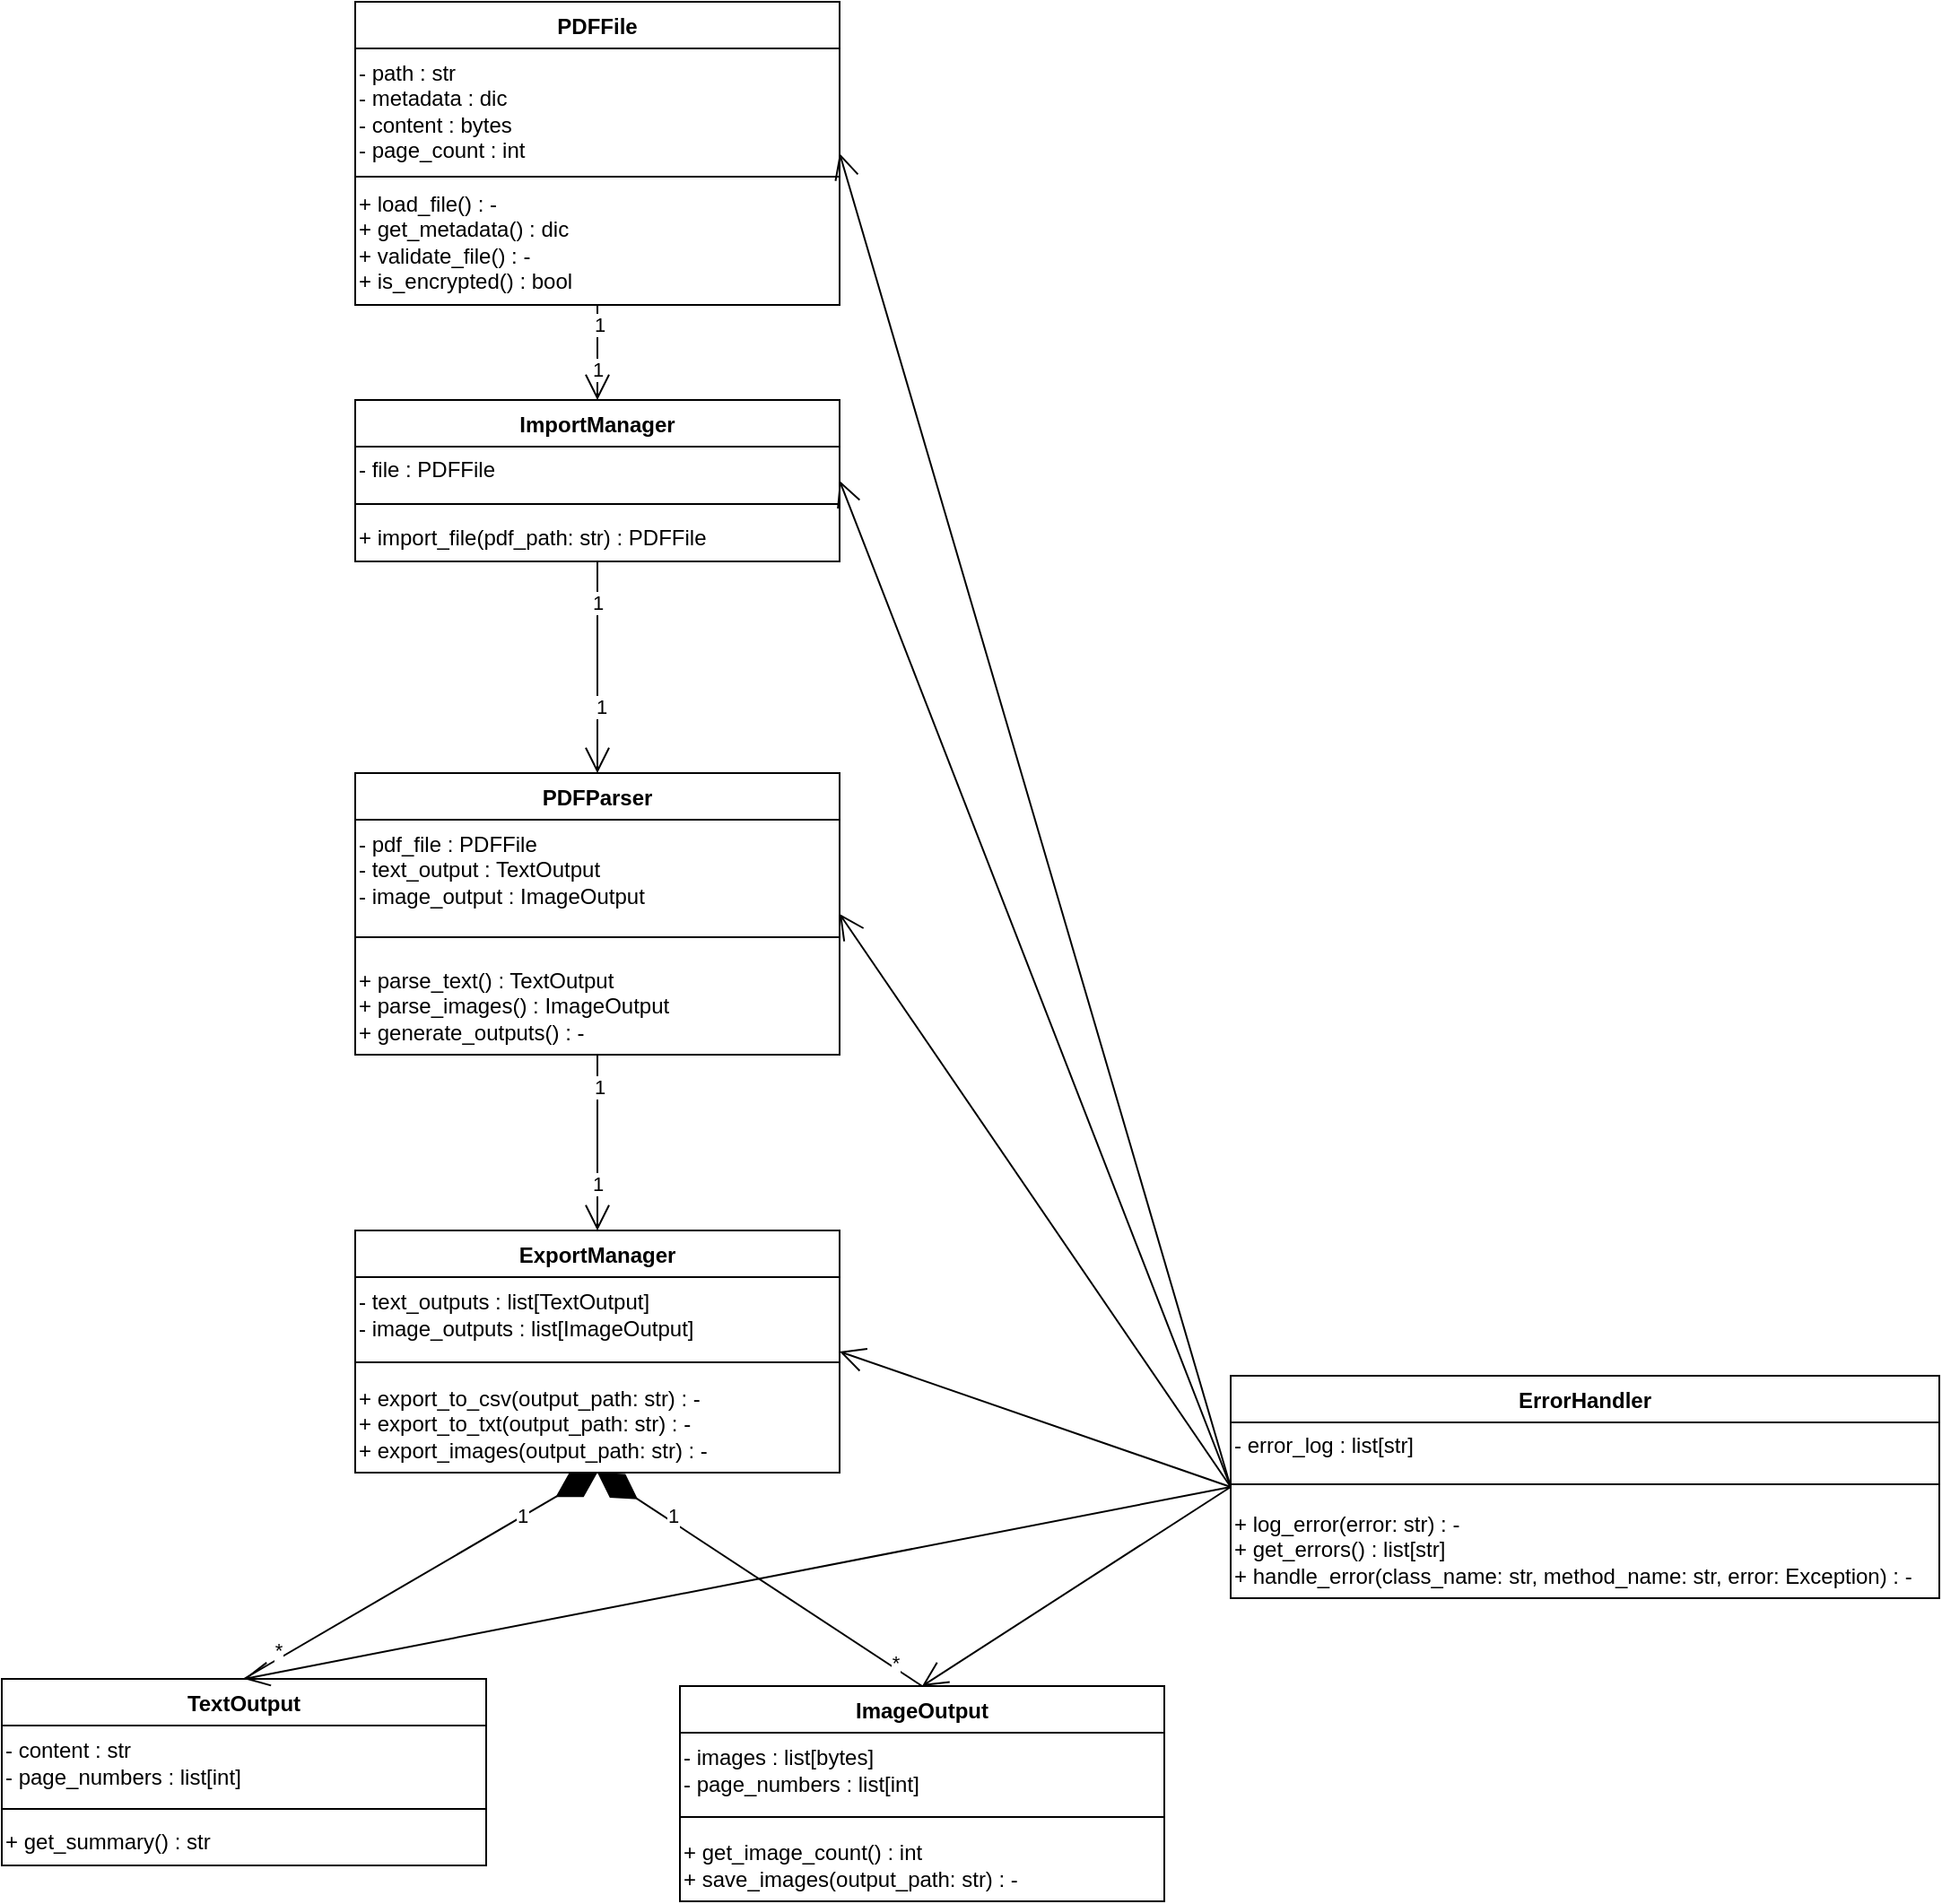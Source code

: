 <mxfile version="26.0.9">
  <diagram name="Page-1" id="uiLPLPrItH6DQVYnKqWi">
    <mxGraphModel dx="1015" dy="1627" grid="0" gridSize="10" guides="1" tooltips="1" connect="1" arrows="1" fold="1" page="1" pageScale="1" pageWidth="827" pageHeight="1169" math="0" shadow="0">
      <root>
        <mxCell id="0" />
        <mxCell id="1" parent="0" />
        <mxCell id="mA4yKBBisO-jBqDl3E9L-17" value="PDFParser" style="swimlane;fontStyle=1;align=center;verticalAlign=top;childLayout=stackLayout;horizontal=1;startSize=26;horizontalStack=0;resizeParent=1;resizeParentMax=0;resizeLast=0;collapsible=1;marginBottom=0;whiteSpace=wrap;html=1;" parent="1" vertex="1">
          <mxGeometry x="300" y="344" width="270" height="157" as="geometry" />
        </mxCell>
        <mxCell id="I-fsvQt1nVzmb7Ox2ysD-47" value="&lt;span class=&quot;hljs-deletion&quot;&gt;- pdf_file : PDFFile&lt;/span&gt;&lt;br&gt;&lt;span class=&quot;hljs-deletion&quot;&gt;- text_output : TextOutput&lt;/span&gt;&lt;br&gt;&lt;span class=&quot;hljs-deletion&quot;&gt;- image_output : ImageOutput&lt;/span&gt;" style="text;html=1;align=left;verticalAlign=middle;resizable=0;points=[];autosize=1;strokeColor=none;fillColor=none;" vertex="1" parent="mA4yKBBisO-jBqDl3E9L-17">
          <mxGeometry y="26" width="270" height="55" as="geometry" />
        </mxCell>
        <mxCell id="mA4yKBBisO-jBqDl3E9L-19" value="" style="line;strokeWidth=1;fillColor=none;align=left;verticalAlign=middle;spacingTop=-1;spacingLeft=3;spacingRight=3;rotatable=0;labelPosition=right;points=[];portConstraint=eastwest;strokeColor=inherit;" parent="mA4yKBBisO-jBqDl3E9L-17" vertex="1">
          <mxGeometry y="81" width="270" height="21" as="geometry" />
        </mxCell>
        <mxCell id="I-fsvQt1nVzmb7Ox2ysD-48" value="&lt;span class=&quot;hljs-addition&quot;&gt;+ parse_text() : TextOutput&lt;/span&gt;&amp;nbsp;&lt;div&gt;&lt;span class=&quot;hljs-addition&quot;&gt;+ parse_images() : ImageOutput&lt;/span&gt;&amp;nbsp;&lt;/div&gt;&lt;div&gt;&lt;span class=&quot;hljs-addition&quot;&gt;+ generate_outputs() : -&lt;/span&gt;&lt;/div&gt;" style="text;html=1;align=left;verticalAlign=middle;resizable=0;points=[];autosize=1;strokeColor=none;fillColor=none;" vertex="1" parent="mA4yKBBisO-jBqDl3E9L-17">
          <mxGeometry y="102" width="270" height="55" as="geometry" />
        </mxCell>
        <mxCell id="I-fsvQt1nVzmb7Ox2ysD-1" value="PDFFile" style="swimlane;fontStyle=1;align=center;verticalAlign=top;childLayout=stackLayout;horizontal=1;startSize=26;horizontalStack=0;resizeParent=1;resizeParentMax=0;resizeLast=0;collapsible=1;marginBottom=0;whiteSpace=wrap;html=1;" vertex="1" parent="1">
          <mxGeometry x="300" y="-86" width="270" height="169" as="geometry" />
        </mxCell>
        <mxCell id="I-fsvQt1nVzmb7Ox2ysD-43" value="- path : str&lt;div&gt;- metadata : dic&lt;/div&gt;&lt;div&gt;- content : bytes&lt;/div&gt;&lt;div&gt;- page_count : int&lt;/div&gt;" style="text;html=1;align=left;verticalAlign=middle;resizable=0;points=[];autosize=1;strokeColor=none;fillColor=none;" vertex="1" parent="I-fsvQt1nVzmb7Ox2ysD-1">
          <mxGeometry y="26" width="270" height="70" as="geometry" />
        </mxCell>
        <mxCell id="I-fsvQt1nVzmb7Ox2ysD-2" value="" style="line;strokeWidth=1;fillColor=none;align=left;verticalAlign=middle;spacingTop=-1;spacingLeft=3;spacingRight=3;rotatable=0;labelPosition=right;points=[];portConstraint=eastwest;strokeColor=inherit;" vertex="1" parent="I-fsvQt1nVzmb7Ox2ysD-1">
          <mxGeometry y="96" width="270" height="3" as="geometry" />
        </mxCell>
        <mxCell id="I-fsvQt1nVzmb7Ox2ysD-44" value="+ load_file() : -&lt;div&gt;+ get_metadata() : dic&lt;/div&gt;&lt;div&gt;+&amp;nbsp;validate_file() : -&lt;/div&gt;&lt;div&gt;+ is_encrypted() : bool&lt;/div&gt;" style="text;html=1;align=left;verticalAlign=middle;resizable=0;points=[];autosize=1;strokeColor=none;fillColor=none;" vertex="1" parent="I-fsvQt1nVzmb7Ox2ysD-1">
          <mxGeometry y="99" width="270" height="70" as="geometry" />
        </mxCell>
        <mxCell id="I-fsvQt1nVzmb7Ox2ysD-3" value="TextOutput" style="swimlane;fontStyle=1;align=center;verticalAlign=top;childLayout=stackLayout;horizontal=1;startSize=26;horizontalStack=0;resizeParent=1;resizeParentMax=0;resizeLast=0;collapsible=1;marginBottom=0;whiteSpace=wrap;html=1;" vertex="1" parent="1">
          <mxGeometry x="103" y="849.0" width="270" height="104" as="geometry" />
        </mxCell>
        <mxCell id="I-fsvQt1nVzmb7Ox2ysD-51" value="&lt;span class=&quot;hljs-deletion&quot;&gt;- content : str&lt;/span&gt;&amp;nbsp;&lt;div&gt;&lt;span class=&quot;hljs-deletion&quot;&gt;- page_numbers : list[int]&lt;/span&gt;&lt;/div&gt;" style="text;html=1;align=left;verticalAlign=middle;resizable=0;points=[];autosize=1;strokeColor=none;fillColor=none;" vertex="1" parent="I-fsvQt1nVzmb7Ox2ysD-3">
          <mxGeometry y="26" width="270" height="41" as="geometry" />
        </mxCell>
        <mxCell id="I-fsvQt1nVzmb7Ox2ysD-4" value="" style="line;strokeWidth=1;fillColor=none;align=left;verticalAlign=middle;spacingTop=-1;spacingLeft=3;spacingRight=3;rotatable=0;labelPosition=right;points=[];portConstraint=eastwest;strokeColor=inherit;" vertex="1" parent="I-fsvQt1nVzmb7Ox2ysD-3">
          <mxGeometry y="67" width="270" height="11" as="geometry" />
        </mxCell>
        <mxCell id="I-fsvQt1nVzmb7Ox2ysD-52" value="&lt;span class=&quot;hljs-addition&quot;&gt;+ get_summary() : str&lt;/span&gt;&amp;nbsp;" style="text;html=1;align=left;verticalAlign=middle;resizable=0;points=[];autosize=1;strokeColor=none;fillColor=none;" vertex="1" parent="I-fsvQt1nVzmb7Ox2ysD-3">
          <mxGeometry y="78" width="270" height="26" as="geometry" />
        </mxCell>
        <mxCell id="I-fsvQt1nVzmb7Ox2ysD-5" value="ImageOutput" style="swimlane;fontStyle=1;align=center;verticalAlign=top;childLayout=stackLayout;horizontal=1;startSize=26;horizontalStack=0;resizeParent=1;resizeParentMax=0;resizeLast=0;collapsible=1;marginBottom=0;whiteSpace=wrap;html=1;" vertex="1" parent="1">
          <mxGeometry x="481" y="853.0" width="270" height="120" as="geometry" />
        </mxCell>
        <mxCell id="I-fsvQt1nVzmb7Ox2ysD-53" value="&lt;span class=&quot;hljs-deletion&quot;&gt;- images : list[bytes]&lt;/span&gt;&amp;nbsp;&lt;div&gt;&lt;span class=&quot;hljs-deletion&quot;&gt;- page_numbers : list[int]&lt;/span&gt;&lt;/div&gt;" style="text;html=1;align=left;verticalAlign=middle;resizable=0;points=[];autosize=1;strokeColor=none;fillColor=none;" vertex="1" parent="I-fsvQt1nVzmb7Ox2ysD-5">
          <mxGeometry y="26" width="270" height="41" as="geometry" />
        </mxCell>
        <mxCell id="I-fsvQt1nVzmb7Ox2ysD-6" value="" style="line;strokeWidth=1;fillColor=none;align=left;verticalAlign=middle;spacingTop=-1;spacingLeft=3;spacingRight=3;rotatable=0;labelPosition=right;points=[];portConstraint=eastwest;strokeColor=inherit;" vertex="1" parent="I-fsvQt1nVzmb7Ox2ysD-5">
          <mxGeometry y="67" width="270" height="12" as="geometry" />
        </mxCell>
        <mxCell id="I-fsvQt1nVzmb7Ox2ysD-55" value="&lt;span class=&quot;hljs-addition&quot;&gt;+ get_image_count() : int&lt;/span&gt;&amp;nbsp;&lt;div&gt;&lt;span class=&quot;hljs-addition&quot;&gt;+ save_images(output_path: str) : -&lt;/span&gt;&lt;/div&gt;" style="text;html=1;align=left;verticalAlign=middle;resizable=0;points=[];autosize=1;strokeColor=none;fillColor=none;" vertex="1" parent="I-fsvQt1nVzmb7Ox2ysD-5">
          <mxGeometry y="79" width="270" height="41" as="geometry" />
        </mxCell>
        <mxCell id="I-fsvQt1nVzmb7Ox2ysD-8" value="ExportManager" style="swimlane;fontStyle=1;align=center;verticalAlign=top;childLayout=stackLayout;horizontal=1;startSize=26;horizontalStack=0;resizeParent=1;resizeParentMax=0;resizeLast=0;collapsible=1;marginBottom=0;whiteSpace=wrap;html=1;" vertex="1" parent="1">
          <mxGeometry x="300" y="599" width="270" height="135" as="geometry" />
        </mxCell>
        <mxCell id="I-fsvQt1nVzmb7Ox2ysD-49" value="&lt;span class=&quot;hljs-deletion&quot;&gt;- text_outputs : list[TextOutput]&lt;/span&gt;&amp;nbsp;&lt;div&gt;&lt;span class=&quot;hljs-deletion&quot;&gt;- image_outputs : list[ImageOutput]&lt;/span&gt;&lt;/div&gt;" style="text;html=1;align=left;verticalAlign=middle;resizable=0;points=[];autosize=1;strokeColor=none;fillColor=none;" vertex="1" parent="I-fsvQt1nVzmb7Ox2ysD-8">
          <mxGeometry y="26" width="270" height="41" as="geometry" />
        </mxCell>
        <mxCell id="I-fsvQt1nVzmb7Ox2ysD-9" value="" style="line;strokeWidth=1;fillColor=none;align=left;verticalAlign=middle;spacingTop=-1;spacingLeft=3;spacingRight=3;rotatable=0;labelPosition=right;points=[];portConstraint=eastwest;strokeColor=inherit;" vertex="1" parent="I-fsvQt1nVzmb7Ox2ysD-8">
          <mxGeometry y="67" width="270" height="13" as="geometry" />
        </mxCell>
        <mxCell id="I-fsvQt1nVzmb7Ox2ysD-50" value="&lt;span class=&quot;hljs-addition&quot;&gt;+ export_to_csv(output_path: str) : -&lt;/span&gt;&amp;nbsp;&lt;div&gt;&lt;span class=&quot;hljs-addition&quot;&gt;+ export_to_txt(output_path: str) : -&lt;/span&gt;&amp;nbsp;&lt;/div&gt;&lt;div&gt;&lt;span class=&quot;hljs-addition&quot;&gt;+ export_images(output_path: str) : -&lt;/span&gt;&lt;/div&gt;" style="text;html=1;align=left;verticalAlign=middle;resizable=0;points=[];autosize=1;strokeColor=none;fillColor=none;" vertex="1" parent="I-fsvQt1nVzmb7Ox2ysD-8">
          <mxGeometry y="80" width="270" height="55" as="geometry" />
        </mxCell>
        <mxCell id="I-fsvQt1nVzmb7Ox2ysD-10" value="ImportManager" style="swimlane;fontStyle=1;align=center;verticalAlign=top;childLayout=stackLayout;horizontal=1;startSize=26;horizontalStack=0;resizeParent=1;resizeParentMax=0;resizeLast=0;collapsible=1;marginBottom=0;whiteSpace=wrap;html=1;" vertex="1" parent="1">
          <mxGeometry x="300" y="136" width="270" height="90" as="geometry" />
        </mxCell>
        <mxCell id="I-fsvQt1nVzmb7Ox2ysD-45" value="- file : PDFFile" style="text;html=1;align=left;verticalAlign=middle;resizable=0;points=[];autosize=1;strokeColor=none;fillColor=none;" vertex="1" parent="I-fsvQt1nVzmb7Ox2ysD-10">
          <mxGeometry y="26" width="270" height="26" as="geometry" />
        </mxCell>
        <mxCell id="I-fsvQt1nVzmb7Ox2ysD-11" value="" style="line;strokeWidth=1;fillColor=none;align=left;verticalAlign=middle;spacingTop=-1;spacingLeft=3;spacingRight=3;rotatable=0;labelPosition=right;points=[];portConstraint=eastwest;strokeColor=inherit;" vertex="1" parent="I-fsvQt1nVzmb7Ox2ysD-10">
          <mxGeometry y="52" width="270" height="12" as="geometry" />
        </mxCell>
        <mxCell id="I-fsvQt1nVzmb7Ox2ysD-46" value="&lt;div style=&quot;&quot;&gt;&lt;span style=&quot;background-color: transparent; color: light-dark(rgb(0, 0, 0), rgb(255, 255, 255));&quot; class=&quot;hljs-bullet&quot;&gt;+&lt;/span&gt;&lt;span style=&quot;background-color: transparent; color: light-dark(rgb(0, 0, 0), rgb(255, 255, 255));&quot;&gt; import&lt;/span&gt;&lt;span style=&quot;background-color: transparent; color: light-dark(rgb(0, 0, 0), rgb(255, 255, 255));&quot; class=&quot;hljs-emphasis&quot;&gt;_file(pdf_&lt;/span&gt;&lt;span style=&quot;background-color: transparent; color: light-dark(rgb(0, 0, 0), rgb(255, 255, 255));&quot;&gt;path: str) : PDFFile&amp;nbsp;&lt;/span&gt;&lt;/div&gt;" style="text;html=1;align=left;verticalAlign=middle;resizable=0;points=[];autosize=1;strokeColor=none;fillColor=none;" vertex="1" parent="I-fsvQt1nVzmb7Ox2ysD-10">
          <mxGeometry y="64" width="270" height="26" as="geometry" />
        </mxCell>
        <mxCell id="I-fsvQt1nVzmb7Ox2ysD-12" value="ErrorHandler" style="swimlane;fontStyle=1;align=center;verticalAlign=top;childLayout=stackLayout;horizontal=1;startSize=26;horizontalStack=0;resizeParent=1;resizeParentMax=0;resizeLast=0;collapsible=1;marginBottom=0;whiteSpace=wrap;html=1;" vertex="1" parent="1">
          <mxGeometry x="788" y="680" width="395" height="124" as="geometry" />
        </mxCell>
        <mxCell id="I-fsvQt1nVzmb7Ox2ysD-56" value="&lt;span class=&quot;hljs-deletion&quot;&gt;- error_log : list[str]&lt;/span&gt;" style="text;html=1;align=left;verticalAlign=middle;resizable=0;points=[];autosize=1;strokeColor=none;fillColor=none;" vertex="1" parent="I-fsvQt1nVzmb7Ox2ysD-12">
          <mxGeometry y="26" width="395" height="26" as="geometry" />
        </mxCell>
        <mxCell id="I-fsvQt1nVzmb7Ox2ysD-13" value="" style="line;strokeWidth=1;fillColor=none;align=left;verticalAlign=middle;spacingTop=-1;spacingLeft=3;spacingRight=3;rotatable=0;labelPosition=right;points=[];portConstraint=eastwest;strokeColor=inherit;" vertex="1" parent="I-fsvQt1nVzmb7Ox2ysD-12">
          <mxGeometry y="52" width="395" height="17" as="geometry" />
        </mxCell>
        <mxCell id="I-fsvQt1nVzmb7Ox2ysD-57" value="&lt;span class=&quot;hljs-addition&quot;&gt;+ log_error(error: str) : -&lt;/span&gt;&amp;nbsp;&lt;div&gt;&lt;span class=&quot;hljs-addition&quot;&gt;+ get_errors() : list[str]&lt;/span&gt;&amp;nbsp;&lt;/div&gt;&lt;div&gt;&lt;span class=&quot;hljs-addition&quot;&gt;+ handle_error(class_name: str, method_name: str, error: Exception) : -&lt;/span&gt;&lt;/div&gt;" style="text;html=1;align=left;verticalAlign=middle;resizable=0;points=[];autosize=1;strokeColor=none;fillColor=none;" vertex="1" parent="I-fsvQt1nVzmb7Ox2ysD-12">
          <mxGeometry y="69" width="395" height="55" as="geometry" />
        </mxCell>
        <mxCell id="I-fsvQt1nVzmb7Ox2ysD-16" value="" style="endArrow=open;endFill=1;endSize=12;html=1;rounded=0;exitX=0.5;exitY=1;exitDx=0;exitDy=0;" edge="1" parent="1" source="mA4yKBBisO-jBqDl3E9L-17" target="I-fsvQt1nVzmb7Ox2ysD-8">
          <mxGeometry width="160" relative="1" as="geometry">
            <mxPoint x="480" y="577.75" as="sourcePoint" />
            <mxPoint x="377" y="667.75" as="targetPoint" />
          </mxGeometry>
        </mxCell>
        <mxCell id="I-fsvQt1nVzmb7Ox2ysD-36" value="1" style="edgeLabel;html=1;align=center;verticalAlign=middle;resizable=0;points=[];" vertex="1" connectable="0" parent="I-fsvQt1nVzmb7Ox2ysD-16">
          <mxGeometry x="-0.639" y="1" relative="1" as="geometry">
            <mxPoint as="offset" />
          </mxGeometry>
        </mxCell>
        <mxCell id="I-fsvQt1nVzmb7Ox2ysD-37" value="1" style="edgeLabel;html=1;align=center;verticalAlign=middle;resizable=0;points=[];" vertex="1" connectable="0" parent="I-fsvQt1nVzmb7Ox2ysD-16">
          <mxGeometry x="0.5" y="-2" relative="1" as="geometry">
            <mxPoint x="2" y="-2" as="offset" />
          </mxGeometry>
        </mxCell>
        <mxCell id="I-fsvQt1nVzmb7Ox2ysD-17" value="" style="endArrow=open;endFill=1;endSize=12;html=1;rounded=0;entryX=0.5;entryY=0;entryDx=0;entryDy=0;exitX=0.5;exitY=1;exitDx=0;exitDy=0;" edge="1" parent="1" source="I-fsvQt1nVzmb7Ox2ysD-10" target="mA4yKBBisO-jBqDl3E9L-17">
          <mxGeometry width="160" relative="1" as="geometry">
            <mxPoint x="450" y="280" as="sourcePoint" />
            <mxPoint x="434.66" y="310" as="targetPoint" />
          </mxGeometry>
        </mxCell>
        <mxCell id="I-fsvQt1nVzmb7Ox2ysD-38" value="1" style="edgeLabel;html=1;align=center;verticalAlign=middle;resizable=0;points=[];" vertex="1" connectable="0" parent="I-fsvQt1nVzmb7Ox2ysD-17">
          <mxGeometry x="-0.611" relative="1" as="geometry">
            <mxPoint as="offset" />
          </mxGeometry>
        </mxCell>
        <mxCell id="I-fsvQt1nVzmb7Ox2ysD-39" value="1" style="edgeLabel;html=1;align=center;verticalAlign=middle;resizable=0;points=[];" vertex="1" connectable="0" parent="I-fsvQt1nVzmb7Ox2ysD-17">
          <mxGeometry x="0.361" y="2" relative="1" as="geometry">
            <mxPoint as="offset" />
          </mxGeometry>
        </mxCell>
        <mxCell id="I-fsvQt1nVzmb7Ox2ysD-18" value="" style="endArrow=open;endFill=1;endSize=12;html=1;rounded=0;exitX=0.5;exitY=1;exitDx=0;exitDy=0;entryX=0.5;entryY=0;entryDx=0;entryDy=0;" edge="1" parent="1" source="I-fsvQt1nVzmb7Ox2ysD-1" target="I-fsvQt1nVzmb7Ox2ysD-10">
          <mxGeometry width="160" relative="1" as="geometry">
            <mxPoint x="450" y="180" as="sourcePoint" />
            <mxPoint x="460" y="190" as="targetPoint" />
          </mxGeometry>
        </mxCell>
        <mxCell id="I-fsvQt1nVzmb7Ox2ysD-40" value="1" style="edgeLabel;html=1;align=center;verticalAlign=middle;resizable=0;points=[];" vertex="1" connectable="0" parent="I-fsvQt1nVzmb7Ox2ysD-18">
          <mxGeometry x="-0.611" y="1" relative="1" as="geometry">
            <mxPoint as="offset" />
          </mxGeometry>
        </mxCell>
        <mxCell id="I-fsvQt1nVzmb7Ox2ysD-41" value="1" style="edgeLabel;html=1;align=center;verticalAlign=middle;resizable=0;points=[];" vertex="1" connectable="0" parent="I-fsvQt1nVzmb7Ox2ysD-18">
          <mxGeometry x="0.333" relative="1" as="geometry">
            <mxPoint as="offset" />
          </mxGeometry>
        </mxCell>
        <mxCell id="I-fsvQt1nVzmb7Ox2ysD-19" value="" style="endArrow=open;endFill=1;endSize=12;html=1;rounded=0;exitX=0;exitY=0.5;exitDx=0;exitDy=0;entryX=1;entryY=0.5;entryDx=0;entryDy=0;" edge="1" parent="1" source="I-fsvQt1nVzmb7Ox2ysD-12" target="I-fsvQt1nVzmb7Ox2ysD-1">
          <mxGeometry width="160" relative="1" as="geometry">
            <mxPoint x="650" y="190" as="sourcePoint" />
            <mxPoint x="650" y="230" as="targetPoint" />
          </mxGeometry>
        </mxCell>
        <mxCell id="I-fsvQt1nVzmb7Ox2ysD-20" value="" style="endArrow=open;endFill=1;endSize=12;html=1;rounded=0;exitX=0;exitY=0.5;exitDx=0;exitDy=0;entryX=1;entryY=0.5;entryDx=0;entryDy=0;" edge="1" parent="1" source="I-fsvQt1nVzmb7Ox2ysD-12" target="I-fsvQt1nVzmb7Ox2ysD-10">
          <mxGeometry width="160" relative="1" as="geometry">
            <mxPoint x="690" y="490" as="sourcePoint" />
            <mxPoint x="590" y="330" as="targetPoint" />
          </mxGeometry>
        </mxCell>
        <mxCell id="I-fsvQt1nVzmb7Ox2ysD-21" value="" style="endArrow=open;endFill=1;endSize=12;html=1;rounded=0;exitX=0;exitY=0.5;exitDx=0;exitDy=0;entryX=1;entryY=0.5;entryDx=0;entryDy=0;" edge="1" parent="1" source="I-fsvQt1nVzmb7Ox2ysD-12" target="mA4yKBBisO-jBqDl3E9L-17">
          <mxGeometry width="160" relative="1" as="geometry">
            <mxPoint x="697" y="397.75" as="sourcePoint" />
            <mxPoint x="597" y="237.75" as="targetPoint" />
          </mxGeometry>
        </mxCell>
        <mxCell id="I-fsvQt1nVzmb7Ox2ysD-22" value="" style="endArrow=open;endFill=1;endSize=12;html=1;rounded=0;exitX=0;exitY=0.5;exitDx=0;exitDy=0;entryX=1;entryY=0.5;entryDx=0;entryDy=0;" edge="1" parent="1" source="I-fsvQt1nVzmb7Ox2ysD-12" target="I-fsvQt1nVzmb7Ox2ysD-8">
          <mxGeometry width="160" relative="1" as="geometry">
            <mxPoint x="707" y="407.75" as="sourcePoint" />
            <mxPoint x="607" y="247.75" as="targetPoint" />
          </mxGeometry>
        </mxCell>
        <mxCell id="I-fsvQt1nVzmb7Ox2ysD-23" value="" style="endArrow=open;endFill=1;endSize=12;html=1;rounded=0;exitX=0;exitY=0.5;exitDx=0;exitDy=0;entryX=0.5;entryY=0;entryDx=0;entryDy=0;" edge="1" parent="1" source="I-fsvQt1nVzmb7Ox2ysD-12" target="I-fsvQt1nVzmb7Ox2ysD-5">
          <mxGeometry width="160" relative="1" as="geometry">
            <mxPoint x="717" y="417.75" as="sourcePoint" />
            <mxPoint x="617" y="257.75" as="targetPoint" />
          </mxGeometry>
        </mxCell>
        <mxCell id="I-fsvQt1nVzmb7Ox2ysD-24" value="" style="endArrow=open;endFill=1;endSize=12;html=1;rounded=0;exitX=0;exitY=0.5;exitDx=0;exitDy=0;entryX=0.5;entryY=0;entryDx=0;entryDy=0;" edge="1" parent="1" source="I-fsvQt1nVzmb7Ox2ysD-12" target="I-fsvQt1nVzmb7Ox2ysD-3">
          <mxGeometry width="160" relative="1" as="geometry">
            <mxPoint x="727" y="427.75" as="sourcePoint" />
            <mxPoint x="627" y="267.75" as="targetPoint" />
          </mxGeometry>
        </mxCell>
        <mxCell id="I-fsvQt1nVzmb7Ox2ysD-28" value="" style="endArrow=diamondThin;endFill=1;endSize=24;html=1;rounded=0;entryX=0.5;entryY=1;entryDx=0;entryDy=0;exitX=0.5;exitY=0;exitDx=0;exitDy=0;" edge="1" parent="1" source="I-fsvQt1nVzmb7Ox2ysD-5" target="I-fsvQt1nVzmb7Ox2ysD-8">
          <mxGeometry width="160" relative="1" as="geometry">
            <mxPoint x="647" y="637.75" as="sourcePoint" />
            <mxPoint x="637" y="597.75" as="targetPoint" />
          </mxGeometry>
        </mxCell>
        <mxCell id="I-fsvQt1nVzmb7Ox2ysD-33" value="1" style="edgeLabel;html=1;align=center;verticalAlign=middle;resizable=0;points=[];" vertex="1" connectable="0" parent="I-fsvQt1nVzmb7Ox2ysD-28">
          <mxGeometry x="0.557" y="-3" relative="1" as="geometry">
            <mxPoint as="offset" />
          </mxGeometry>
        </mxCell>
        <mxCell id="I-fsvQt1nVzmb7Ox2ysD-34" value="*" style="edgeLabel;html=1;align=center;verticalAlign=middle;resizable=0;points=[];" vertex="1" connectable="0" parent="I-fsvQt1nVzmb7Ox2ysD-28">
          <mxGeometry x="-0.871" y="1" relative="1" as="geometry">
            <mxPoint x="-3" y="-6" as="offset" />
          </mxGeometry>
        </mxCell>
        <mxCell id="I-fsvQt1nVzmb7Ox2ysD-29" value="" style="endArrow=diamondThin;endFill=1;endSize=24;html=1;rounded=0;exitX=0.5;exitY=0;exitDx=0;exitDy=0;entryX=0.5;entryY=1;entryDx=0;entryDy=0;" edge="1" parent="1" source="I-fsvQt1nVzmb7Ox2ysD-3" target="I-fsvQt1nVzmb7Ox2ysD-8">
          <mxGeometry width="160" relative="1" as="geometry">
            <mxPoint x="284" y="632.75" as="sourcePoint" />
            <mxPoint x="425" y="577.75" as="targetPoint" />
          </mxGeometry>
        </mxCell>
        <mxCell id="I-fsvQt1nVzmb7Ox2ysD-31" value="1" style="edgeLabel;html=1;align=center;verticalAlign=middle;resizable=0;points=[];" vertex="1" connectable="0" parent="I-fsvQt1nVzmb7Ox2ysD-29">
          <mxGeometry x="0.576" y="1" relative="1" as="geometry">
            <mxPoint as="offset" />
          </mxGeometry>
        </mxCell>
        <mxCell id="I-fsvQt1nVzmb7Ox2ysD-32" value="*" style="edgeLabel;html=1;align=center;verticalAlign=middle;resizable=0;points=[];" vertex="1" connectable="0" parent="I-fsvQt1nVzmb7Ox2ysD-29">
          <mxGeometry x="-0.825" relative="1" as="geometry">
            <mxPoint x="1" y="-6" as="offset" />
          </mxGeometry>
        </mxCell>
      </root>
    </mxGraphModel>
  </diagram>
</mxfile>
